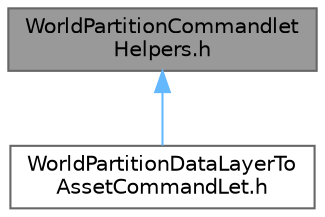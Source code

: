 digraph "WorldPartitionCommandletHelpers.h"
{
 // INTERACTIVE_SVG=YES
 // LATEX_PDF_SIZE
  bgcolor="transparent";
  edge [fontname=Helvetica,fontsize=10,labelfontname=Helvetica,labelfontsize=10];
  node [fontname=Helvetica,fontsize=10,shape=box,height=0.2,width=0.4];
  Node1 [id="Node000001",label="WorldPartitionCommandlet\lHelpers.h",height=0.2,width=0.4,color="gray40", fillcolor="grey60", style="filled", fontcolor="black",tooltip=" "];
  Node1 -> Node2 [id="edge1_Node000001_Node000002",dir="back",color="steelblue1",style="solid",tooltip=" "];
  Node2 [id="Node000002",label="WorldPartitionDataLayerTo\lAssetCommandLet.h",height=0.2,width=0.4,color="grey40", fillcolor="white", style="filled",URL="$d0/d34/WorldPartitionDataLayerToAssetCommandLet_8h.html",tooltip=" "];
}
